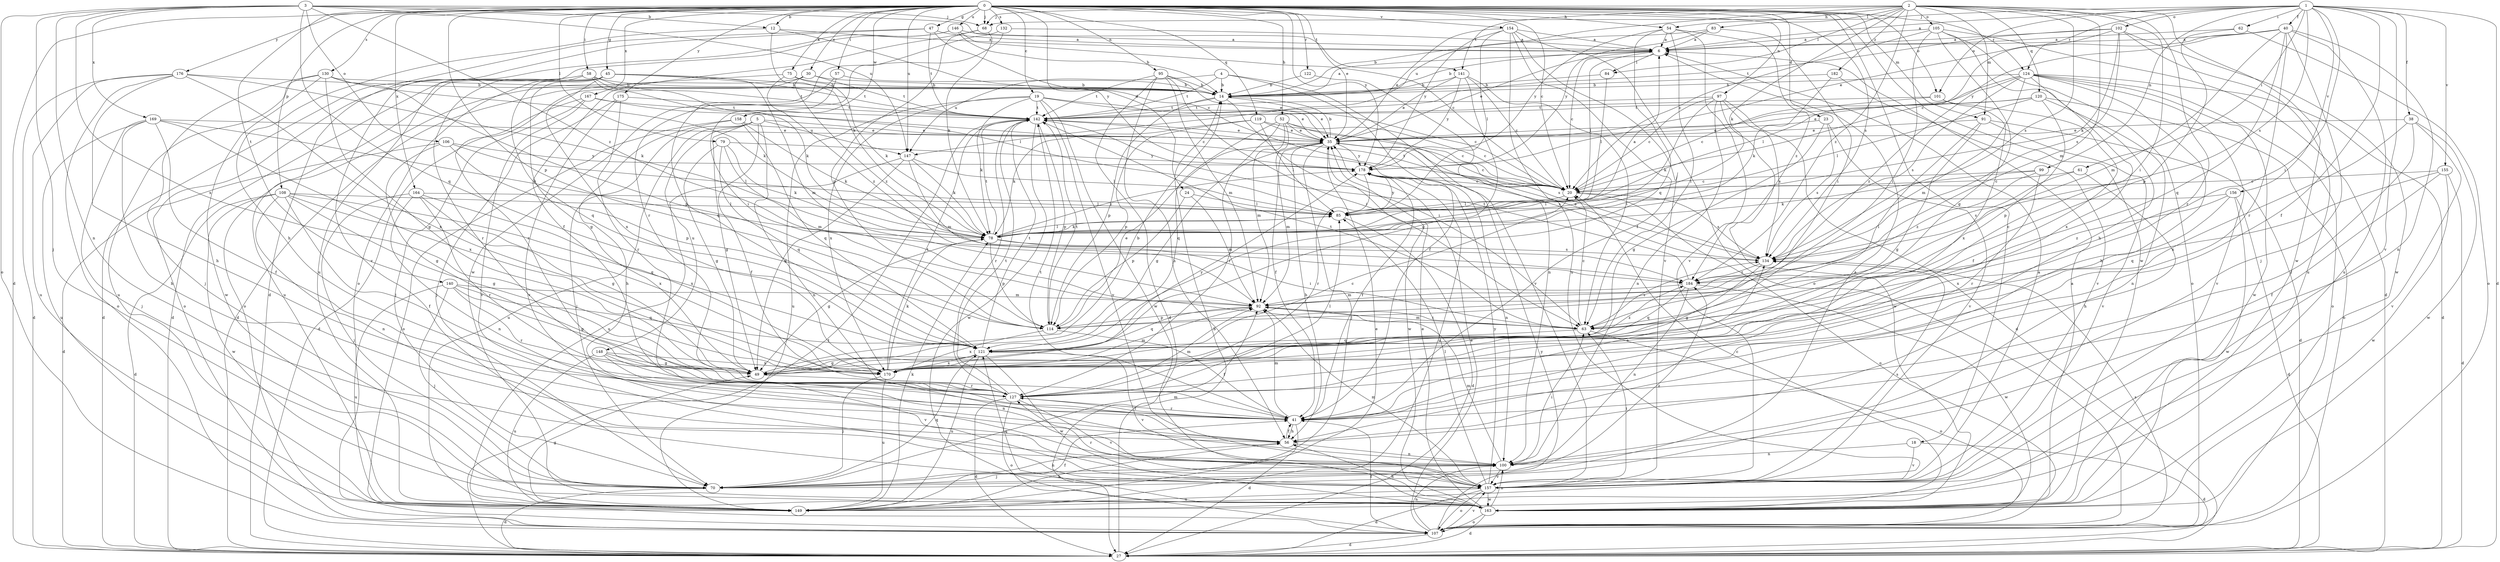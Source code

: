 strict digraph  {
0;
1;
2;
3;
4;
5;
6;
12;
14;
18;
19;
20;
23;
24;
27;
30;
35;
38;
40;
41;
45;
47;
49;
52;
54;
56;
57;
58;
61;
62;
63;
68;
70;
75;
78;
79;
83;
84;
85;
91;
92;
95;
97;
99;
100;
101;
102;
105;
106;
107;
108;
114;
119;
120;
121;
122;
124;
127;
130;
132;
134;
140;
141;
142;
146;
147;
148;
149;
154;
155;
156;
157;
158;
163;
164;
167;
169;
170;
175;
176;
178;
182;
184;
0 -> 12  [label=b];
0 -> 18  [label=c];
0 -> 19  [label=c];
0 -> 20  [label=c];
0 -> 23  [label=d];
0 -> 24  [label=d];
0 -> 27  [label=d];
0 -> 30  [label=e];
0 -> 35  [label=e];
0 -> 45  [label=g];
0 -> 47  [label=g];
0 -> 52  [label=h];
0 -> 54  [label=h];
0 -> 57  [label=i];
0 -> 58  [label=i];
0 -> 68  [label=j];
0 -> 75  [label=k];
0 -> 79  [label=l];
0 -> 91  [label=m];
0 -> 95  [label=n];
0 -> 97  [label=n];
0 -> 101  [label=o];
0 -> 108  [label=p];
0 -> 114  [label=p];
0 -> 119  [label=q];
0 -> 122  [label=r];
0 -> 124  [label=r];
0 -> 130  [label=s];
0 -> 132  [label=s];
0 -> 134  [label=s];
0 -> 140  [label=t];
0 -> 146  [label=u];
0 -> 147  [label=u];
0 -> 154  [label=v];
0 -> 158  [label=w];
0 -> 163  [label=w];
0 -> 164  [label=x];
0 -> 167  [label=x];
0 -> 175  [label=y];
0 -> 176  [label=y];
0 -> 178  [label=y];
1 -> 6  [label=a];
1 -> 27  [label=d];
1 -> 38  [label=f];
1 -> 40  [label=f];
1 -> 41  [label=f];
1 -> 61  [label=i];
1 -> 62  [label=i];
1 -> 63  [label=i];
1 -> 68  [label=j];
1 -> 99  [label=n];
1 -> 101  [label=o];
1 -> 102  [label=o];
1 -> 124  [label=r];
1 -> 134  [label=s];
1 -> 155  [label=v];
1 -> 156  [label=v];
1 -> 157  [label=v];
2 -> 54  [label=h];
2 -> 63  [label=i];
2 -> 68  [label=j];
2 -> 78  [label=k];
2 -> 83  [label=l];
2 -> 84  [label=l];
2 -> 91  [label=m];
2 -> 92  [label=m];
2 -> 105  [label=o];
2 -> 120  [label=q];
2 -> 127  [label=r];
2 -> 134  [label=s];
2 -> 141  [label=t];
2 -> 147  [label=u];
2 -> 163  [label=w];
2 -> 182  [label=z];
2 -> 184  [label=z];
3 -> 12  [label=b];
3 -> 68  [label=j];
3 -> 70  [label=j];
3 -> 100  [label=n];
3 -> 106  [label=o];
3 -> 107  [label=o];
3 -> 121  [label=q];
3 -> 141  [label=t];
3 -> 147  [label=u];
3 -> 169  [label=x];
3 -> 170  [label=x];
3 -> 184  [label=z];
4 -> 14  [label=b];
4 -> 41  [label=f];
4 -> 142  [label=t];
4 -> 147  [label=u];
4 -> 157  [label=v];
5 -> 35  [label=e];
5 -> 41  [label=f];
5 -> 49  [label=g];
5 -> 70  [label=j];
5 -> 100  [label=n];
5 -> 147  [label=u];
5 -> 148  [label=u];
5 -> 149  [label=u];
6 -> 14  [label=b];
6 -> 20  [label=c];
6 -> 35  [label=e];
6 -> 84  [label=l];
6 -> 85  [label=l];
12 -> 6  [label=a];
12 -> 56  [label=h];
12 -> 78  [label=k];
12 -> 178  [label=y];
14 -> 6  [label=a];
14 -> 35  [label=e];
14 -> 63  [label=i];
14 -> 114  [label=p];
14 -> 142  [label=t];
18 -> 27  [label=d];
18 -> 100  [label=n];
18 -> 157  [label=v];
19 -> 20  [label=c];
19 -> 35  [label=e];
19 -> 78  [label=k];
19 -> 142  [label=t];
19 -> 149  [label=u];
19 -> 157  [label=v];
19 -> 163  [label=w];
19 -> 170  [label=x];
20 -> 85  [label=l];
20 -> 107  [label=o];
20 -> 134  [label=s];
20 -> 142  [label=t];
23 -> 35  [label=e];
23 -> 49  [label=g];
23 -> 134  [label=s];
23 -> 157  [label=v];
24 -> 85  [label=l];
24 -> 92  [label=m];
24 -> 114  [label=p];
27 -> 14  [label=b];
27 -> 142  [label=t];
30 -> 14  [label=b];
30 -> 27  [label=d];
30 -> 127  [label=r];
30 -> 142  [label=t];
30 -> 184  [label=z];
35 -> 14  [label=b];
35 -> 20  [label=c];
35 -> 49  [label=g];
35 -> 56  [label=h];
35 -> 70  [label=j];
35 -> 92  [label=m];
35 -> 134  [label=s];
35 -> 163  [label=w];
35 -> 178  [label=y];
38 -> 35  [label=e];
38 -> 41  [label=f];
38 -> 157  [label=v];
38 -> 163  [label=w];
38 -> 170  [label=x];
40 -> 6  [label=a];
40 -> 35  [label=e];
40 -> 70  [label=j];
40 -> 92  [label=m];
40 -> 100  [label=n];
40 -> 121  [label=q];
40 -> 127  [label=r];
40 -> 149  [label=u];
40 -> 178  [label=y];
41 -> 27  [label=d];
41 -> 56  [label=h];
41 -> 92  [label=m];
41 -> 127  [label=r];
41 -> 134  [label=s];
41 -> 142  [label=t];
45 -> 14  [label=b];
45 -> 27  [label=d];
45 -> 49  [label=g];
45 -> 92  [label=m];
45 -> 127  [label=r];
45 -> 142  [label=t];
45 -> 149  [label=u];
45 -> 170  [label=x];
47 -> 6  [label=a];
47 -> 20  [label=c];
47 -> 27  [label=d];
47 -> 142  [label=t];
47 -> 157  [label=v];
49 -> 14  [label=b];
49 -> 127  [label=r];
52 -> 20  [label=c];
52 -> 35  [label=e];
52 -> 41  [label=f];
52 -> 92  [label=m];
52 -> 121  [label=q];
52 -> 127  [label=r];
52 -> 134  [label=s];
54 -> 6  [label=a];
54 -> 63  [label=i];
54 -> 121  [label=q];
54 -> 157  [label=v];
54 -> 178  [label=y];
54 -> 184  [label=z];
56 -> 41  [label=f];
56 -> 100  [label=n];
57 -> 14  [label=b];
57 -> 63  [label=i];
57 -> 121  [label=q];
58 -> 14  [label=b];
58 -> 27  [label=d];
58 -> 78  [label=k];
58 -> 85  [label=l];
58 -> 107  [label=o];
58 -> 121  [label=q];
58 -> 142  [label=t];
61 -> 20  [label=c];
61 -> 56  [label=h];
61 -> 134  [label=s];
62 -> 6  [label=a];
62 -> 107  [label=o];
62 -> 114  [label=p];
63 -> 20  [label=c];
63 -> 92  [label=m];
63 -> 107  [label=o];
63 -> 121  [label=q];
63 -> 134  [label=s];
63 -> 142  [label=t];
68 -> 41  [label=f];
68 -> 78  [label=k];
68 -> 114  [label=p];
70 -> 6  [label=a];
70 -> 27  [label=d];
70 -> 56  [label=h];
70 -> 92  [label=m];
70 -> 121  [label=q];
70 -> 184  [label=z];
75 -> 14  [label=b];
75 -> 78  [label=k];
75 -> 107  [label=o];
75 -> 184  [label=z];
78 -> 6  [label=a];
78 -> 49  [label=g];
78 -> 63  [label=i];
78 -> 85  [label=l];
78 -> 114  [label=p];
78 -> 134  [label=s];
78 -> 142  [label=t];
78 -> 178  [label=y];
79 -> 49  [label=g];
79 -> 78  [label=k];
79 -> 92  [label=m];
79 -> 121  [label=q];
79 -> 178  [label=y];
83 -> 6  [label=a];
83 -> 14  [label=b];
83 -> 63  [label=i];
83 -> 178  [label=y];
84 -> 14  [label=b];
84 -> 85  [label=l];
85 -> 27  [label=d];
85 -> 78  [label=k];
85 -> 178  [label=y];
91 -> 27  [label=d];
91 -> 35  [label=e];
91 -> 49  [label=g];
91 -> 63  [label=i];
91 -> 157  [label=v];
92 -> 63  [label=i];
92 -> 114  [label=p];
92 -> 121  [label=q];
95 -> 14  [label=b];
95 -> 27  [label=d];
95 -> 35  [label=e];
95 -> 56  [label=h];
95 -> 63  [label=i];
95 -> 92  [label=m];
95 -> 142  [label=t];
97 -> 20  [label=c];
97 -> 27  [label=d];
97 -> 78  [label=k];
97 -> 100  [label=n];
97 -> 134  [label=s];
97 -> 142  [label=t];
97 -> 163  [label=w];
99 -> 20  [label=c];
99 -> 78  [label=k];
99 -> 127  [label=r];
99 -> 184  [label=z];
100 -> 63  [label=i];
100 -> 70  [label=j];
100 -> 92  [label=m];
100 -> 157  [label=v];
101 -> 20  [label=c];
101 -> 41  [label=f];
101 -> 142  [label=t];
101 -> 170  [label=x];
102 -> 6  [label=a];
102 -> 20  [label=c];
102 -> 78  [label=k];
102 -> 134  [label=s];
102 -> 142  [label=t];
102 -> 149  [label=u];
102 -> 163  [label=w];
105 -> 6  [label=a];
105 -> 20  [label=c];
105 -> 27  [label=d];
105 -> 49  [label=g];
105 -> 56  [label=h];
105 -> 63  [label=i];
105 -> 107  [label=o];
106 -> 27  [label=d];
106 -> 49  [label=g];
106 -> 85  [label=l];
106 -> 114  [label=p];
106 -> 178  [label=y];
107 -> 27  [label=d];
107 -> 35  [label=e];
107 -> 41  [label=f];
107 -> 100  [label=n];
107 -> 134  [label=s];
107 -> 157  [label=v];
107 -> 178  [label=y];
108 -> 27  [label=d];
108 -> 41  [label=f];
108 -> 49  [label=g];
108 -> 85  [label=l];
108 -> 100  [label=n];
108 -> 121  [label=q];
108 -> 163  [label=w];
108 -> 170  [label=x];
114 -> 35  [label=e];
114 -> 41  [label=f];
114 -> 142  [label=t];
114 -> 170  [label=x];
119 -> 20  [label=c];
119 -> 35  [label=e];
119 -> 78  [label=k];
119 -> 85  [label=l];
119 -> 114  [label=p];
120 -> 35  [label=e];
120 -> 85  [label=l];
120 -> 100  [label=n];
120 -> 107  [label=o];
120 -> 114  [label=p];
120 -> 142  [label=t];
121 -> 49  [label=g];
121 -> 142  [label=t];
121 -> 149  [label=u];
121 -> 157  [label=v];
121 -> 163  [label=w];
121 -> 170  [label=x];
121 -> 184  [label=z];
122 -> 14  [label=b];
122 -> 100  [label=n];
124 -> 14  [label=b];
124 -> 27  [label=d];
124 -> 56  [label=h];
124 -> 85  [label=l];
124 -> 92  [label=m];
124 -> 107  [label=o];
124 -> 134  [label=s];
124 -> 157  [label=v];
124 -> 163  [label=w];
124 -> 170  [label=x];
124 -> 184  [label=z];
127 -> 27  [label=d];
127 -> 41  [label=f];
127 -> 85  [label=l];
127 -> 92  [label=m];
127 -> 107  [label=o];
127 -> 142  [label=t];
127 -> 157  [label=v];
130 -> 14  [label=b];
130 -> 49  [label=g];
130 -> 70  [label=j];
130 -> 78  [label=k];
130 -> 114  [label=p];
130 -> 149  [label=u];
130 -> 163  [label=w];
132 -> 6  [label=a];
132 -> 127  [label=r];
132 -> 163  [label=w];
134 -> 35  [label=e];
134 -> 49  [label=g];
134 -> 184  [label=z];
140 -> 49  [label=g];
140 -> 70  [label=j];
140 -> 92  [label=m];
140 -> 121  [label=q];
140 -> 127  [label=r];
140 -> 149  [label=u];
141 -> 14  [label=b];
141 -> 20  [label=c];
141 -> 35  [label=e];
141 -> 49  [label=g];
141 -> 63  [label=i];
141 -> 178  [label=y];
142 -> 35  [label=e];
142 -> 114  [label=p];
142 -> 127  [label=r];
142 -> 163  [label=w];
146 -> 6  [label=a];
146 -> 14  [label=b];
146 -> 20  [label=c];
146 -> 107  [label=o];
146 -> 149  [label=u];
147 -> 49  [label=g];
147 -> 78  [label=k];
147 -> 85  [label=l];
147 -> 92  [label=m];
147 -> 149  [label=u];
148 -> 49  [label=g];
148 -> 100  [label=n];
148 -> 149  [label=u];
148 -> 157  [label=v];
148 -> 170  [label=x];
149 -> 35  [label=e];
149 -> 41  [label=f];
149 -> 49  [label=g];
149 -> 56  [label=h];
149 -> 78  [label=k];
154 -> 6  [label=a];
154 -> 35  [label=e];
154 -> 41  [label=f];
154 -> 85  [label=l];
154 -> 107  [label=o];
154 -> 149  [label=u];
154 -> 157  [label=v];
154 -> 178  [label=y];
155 -> 20  [label=c];
155 -> 27  [label=d];
155 -> 41  [label=f];
155 -> 121  [label=q];
155 -> 163  [label=w];
156 -> 27  [label=d];
156 -> 85  [label=l];
156 -> 163  [label=w];
156 -> 170  [label=x];
156 -> 184  [label=z];
157 -> 6  [label=a];
157 -> 27  [label=d];
157 -> 63  [label=i];
157 -> 85  [label=l];
157 -> 92  [label=m];
157 -> 107  [label=o];
157 -> 127  [label=r];
157 -> 134  [label=s];
157 -> 149  [label=u];
157 -> 163  [label=w];
157 -> 178  [label=y];
158 -> 35  [label=e];
158 -> 56  [label=h];
158 -> 78  [label=k];
158 -> 107  [label=o];
158 -> 121  [label=q];
163 -> 6  [label=a];
163 -> 20  [label=c];
163 -> 27  [label=d];
163 -> 35  [label=e];
163 -> 56  [label=h];
163 -> 100  [label=n];
163 -> 107  [label=o];
163 -> 121  [label=q];
164 -> 49  [label=g];
164 -> 70  [label=j];
164 -> 85  [label=l];
164 -> 100  [label=n];
164 -> 127  [label=r];
164 -> 170  [label=x];
167 -> 20  [label=c];
167 -> 27  [label=d];
167 -> 70  [label=j];
167 -> 142  [label=t];
167 -> 157  [label=v];
169 -> 35  [label=e];
169 -> 41  [label=f];
169 -> 56  [label=h];
169 -> 70  [label=j];
169 -> 78  [label=k];
169 -> 149  [label=u];
169 -> 170  [label=x];
170 -> 20  [label=c];
170 -> 70  [label=j];
170 -> 78  [label=k];
170 -> 92  [label=m];
170 -> 142  [label=t];
170 -> 149  [label=u];
170 -> 178  [label=y];
175 -> 70  [label=j];
175 -> 127  [label=r];
175 -> 142  [label=t];
175 -> 157  [label=v];
176 -> 14  [label=b];
176 -> 27  [label=d];
176 -> 56  [label=h];
176 -> 78  [label=k];
176 -> 107  [label=o];
176 -> 149  [label=u];
176 -> 170  [label=x];
178 -> 20  [label=c];
178 -> 41  [label=f];
178 -> 100  [label=n];
178 -> 127  [label=r];
178 -> 149  [label=u];
182 -> 14  [label=b];
182 -> 78  [label=k];
182 -> 157  [label=v];
184 -> 92  [label=m];
184 -> 100  [label=n];
184 -> 121  [label=q];
184 -> 142  [label=t];
184 -> 163  [label=w];
}
